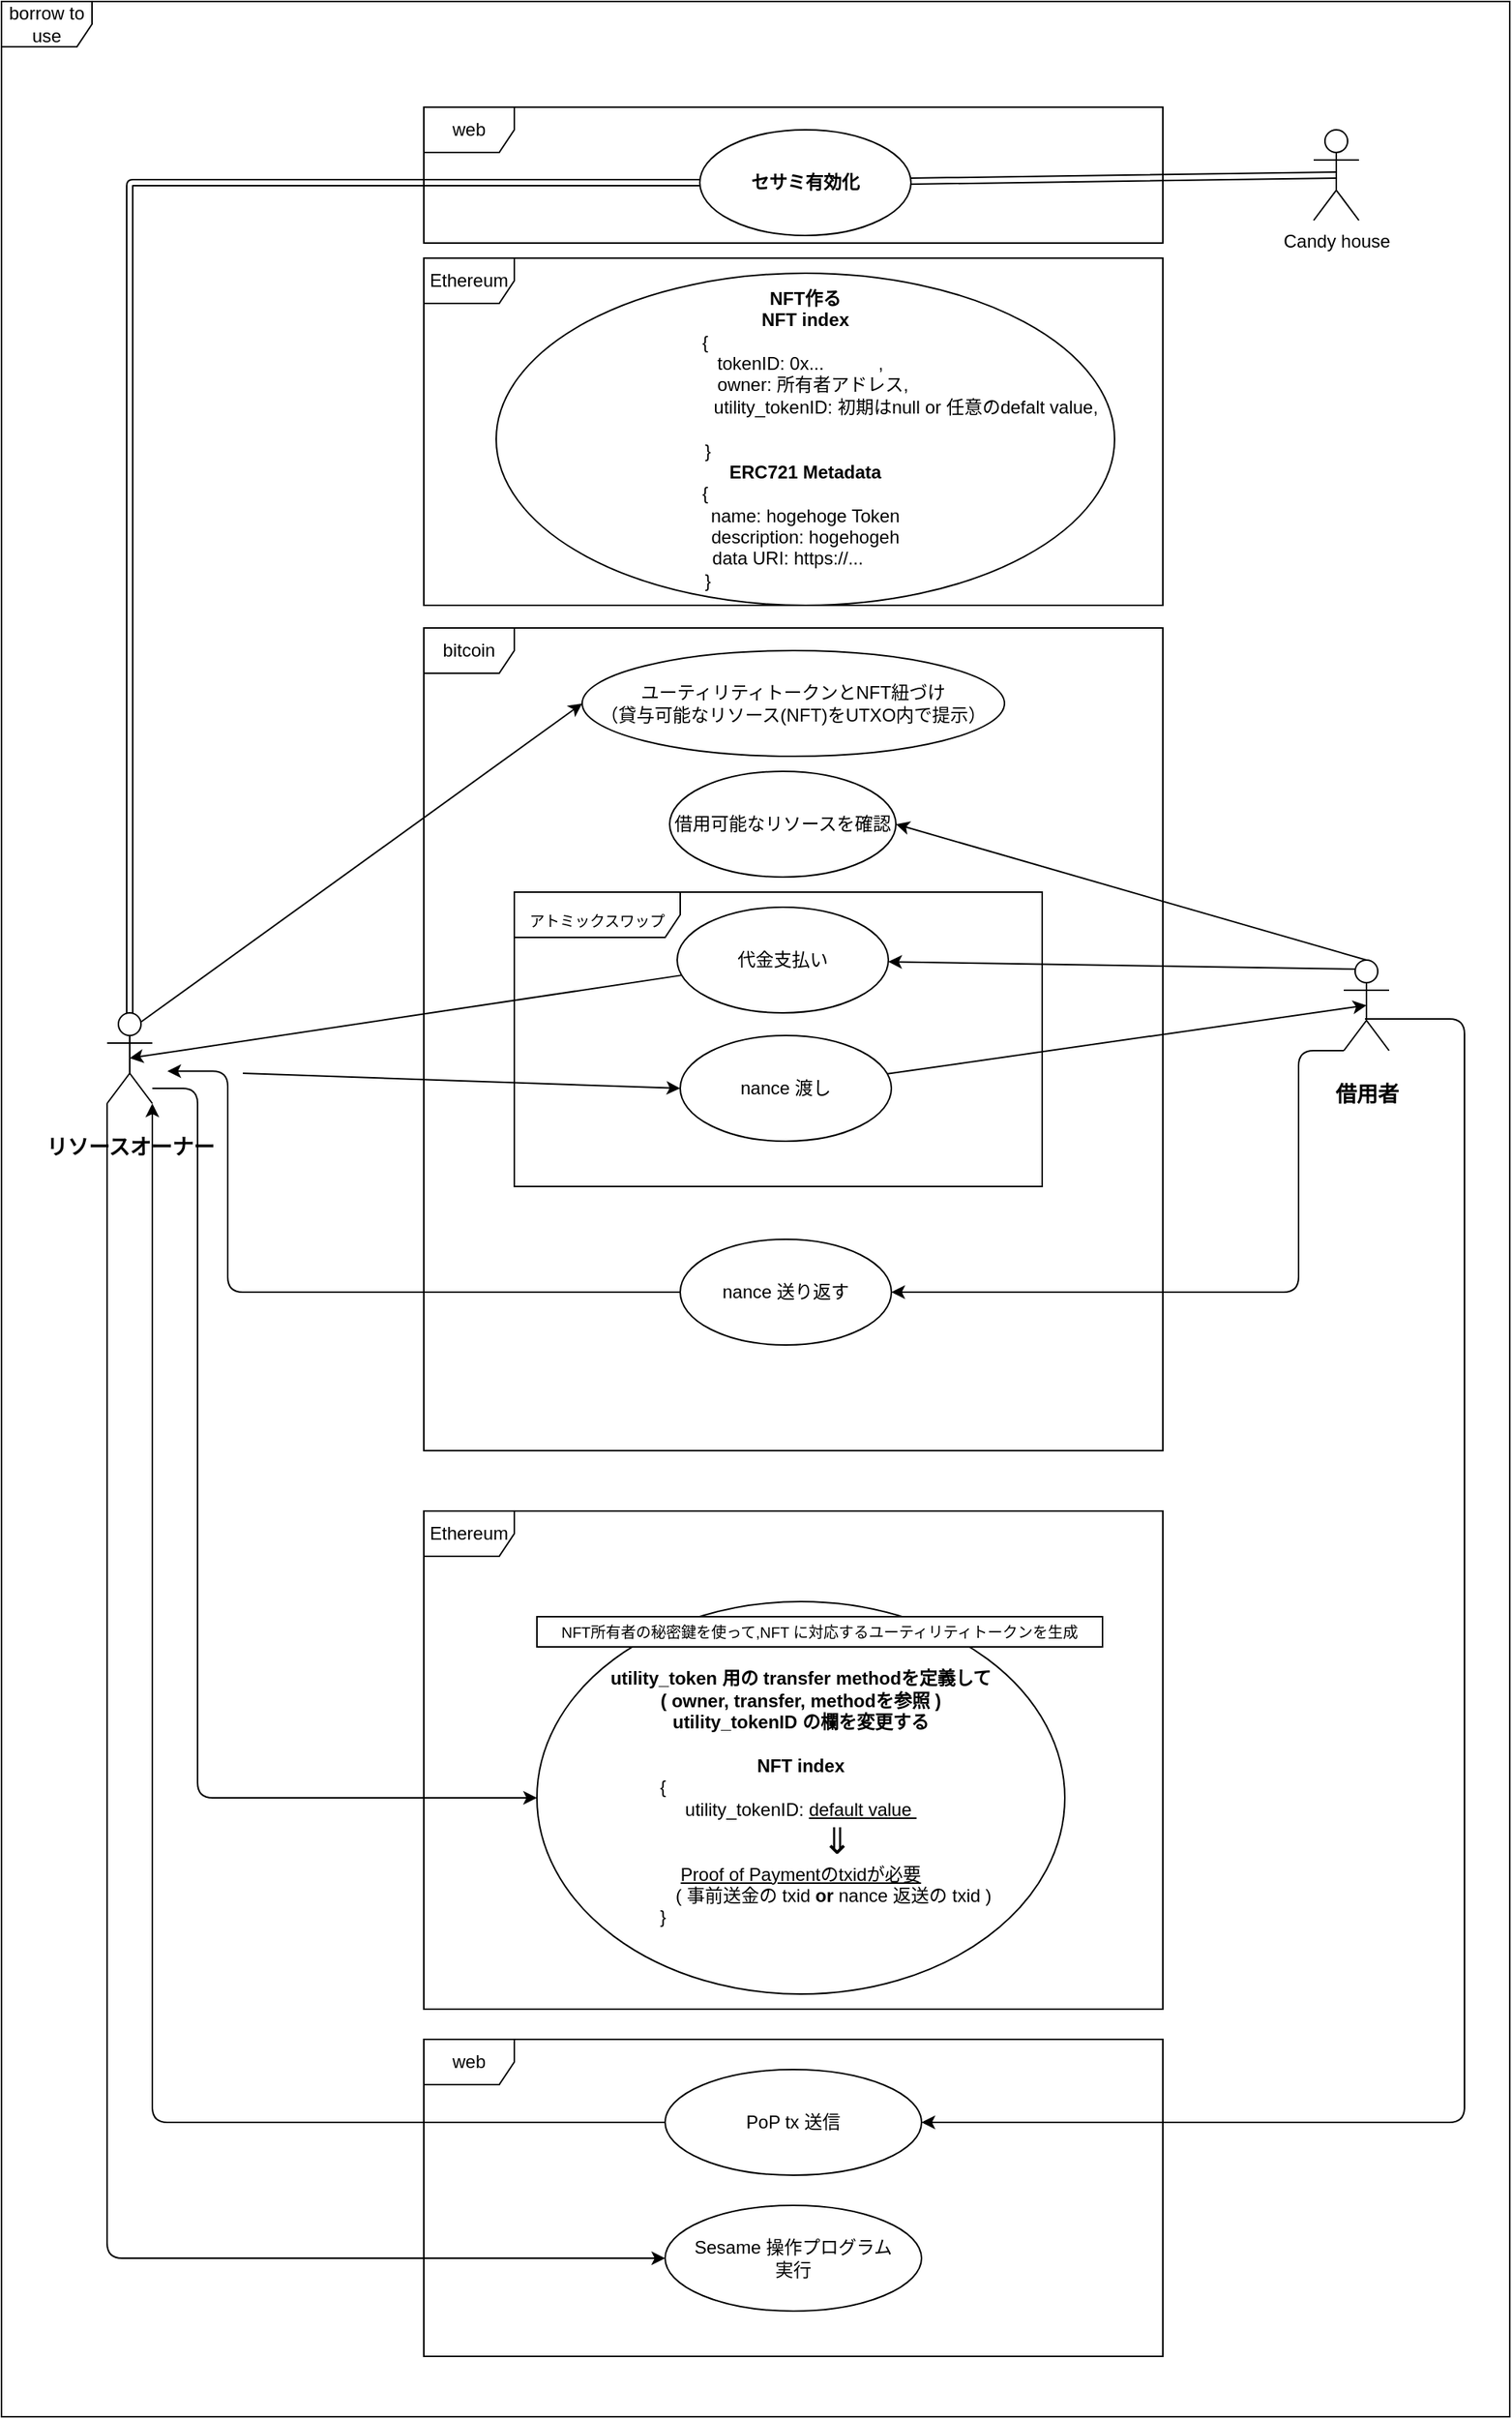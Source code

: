 <mxfile>
    <diagram id="bb2Qp-7qHhZwUBfOQmuJ" name="Usecase">
        <mxGraphModel dx="1064" dy="1628" grid="1" gridSize="10" guides="1" tooltips="1" connect="1" arrows="1" fold="1" page="1" pageScale="1" pageWidth="827" pageHeight="1169" math="0" shadow="0">
            <root>
                <mxCell id="3rclzyTyOfu9ar64UaAh-0"/>
                <mxCell id="3rclzyTyOfu9ar64UaAh-1" parent="3rclzyTyOfu9ar64UaAh-0"/>
                <mxCell id="R7Z293cUywQdu7SYmFXV-1" value="borrow to use" style="shape=umlFrame;whiteSpace=wrap;html=1;" parent="3rclzyTyOfu9ar64UaAh-1" vertex="1">
                    <mxGeometry y="-200" width="1000" height="1600" as="geometry"/>
                </mxCell>
                <mxCell id="9wv97wrINeBCOQFfbkjj-17" value="bitcoin" style="shape=umlFrame;whiteSpace=wrap;html=1;" parent="3rclzyTyOfu9ar64UaAh-1" vertex="1">
                    <mxGeometry x="280" y="215" width="490" height="545" as="geometry"/>
                </mxCell>
                <mxCell id="6" value="&lt;font style=&quot;font-size: 10px&quot;&gt;アトミックスワップ&lt;/font&gt;" style="shape=umlFrame;whiteSpace=wrap;html=1;fontSize=24;width=110;height=30;" vertex="1" parent="3rclzyTyOfu9ar64UaAh-1">
                    <mxGeometry x="340" y="390" width="350" height="195" as="geometry"/>
                </mxCell>
                <mxCell id="9wv97wrINeBCOQFfbkjj-18" value="web" style="shape=umlFrame;whiteSpace=wrap;html=1;" parent="3rclzyTyOfu9ar64UaAh-1" vertex="1">
                    <mxGeometry x="280" y="-130" width="490" height="90" as="geometry"/>
                </mxCell>
                <mxCell id="9wv97wrINeBCOQFfbkjj-19" value="web" style="shape=umlFrame;whiteSpace=wrap;html=1;" parent="3rclzyTyOfu9ar64UaAh-1" vertex="1">
                    <mxGeometry x="280" y="1150" width="490" height="210" as="geometry"/>
                </mxCell>
                <mxCell id="9wv97wrINeBCOQFfbkjj-15" value="Ethereum" style="shape=umlFrame;whiteSpace=wrap;html=1;" parent="3rclzyTyOfu9ar64UaAh-1" vertex="1">
                    <mxGeometry x="280" y="800" width="490" height="330" as="geometry"/>
                </mxCell>
                <mxCell id="9wv97wrINeBCOQFfbkjj-1" style="edgeStyle=orthogonalEdgeStyle;html=1;entryX=0;entryY=0.5;entryDx=0;entryDy=0;shape=link;" parent="3rclzyTyOfu9ar64UaAh-1" source="R7Z293cUywQdu7SYmFXV-0" target="R7Z293cUywQdu7SYmFXV-7" edge="1">
                    <mxGeometry relative="1" as="geometry">
                        <Array as="points">
                            <mxPoint x="85" y="-80"/>
                            <mxPoint x="430" y="-80"/>
                        </Array>
                    </mxGeometry>
                </mxCell>
                <mxCell id="9wv97wrINeBCOQFfbkjj-3" style="edgeStyle=orthogonalEdgeStyle;html=1;entryX=0;entryY=0.5;entryDx=0;entryDy=0;" parent="3rclzyTyOfu9ar64UaAh-1" source="R7Z293cUywQdu7SYmFXV-0" target="R7Z293cUywQdu7SYmFXV-8" edge="1">
                    <mxGeometry relative="1" as="geometry">
                        <Array as="points">
                            <mxPoint x="130" y="520"/>
                            <mxPoint x="130" y="990"/>
                        </Array>
                    </mxGeometry>
                </mxCell>
                <mxCell id="9wv97wrINeBCOQFfbkjj-4" style="edgeStyle=none;html=1;entryX=0;entryY=0.5;entryDx=0;entryDy=0;exitX=0.75;exitY=0.1;exitDx=0;exitDy=0;exitPerimeter=0;" parent="3rclzyTyOfu9ar64UaAh-1" source="R7Z293cUywQdu7SYmFXV-0" target="R7Z293cUywQdu7SYmFXV-9" edge="1">
                    <mxGeometry relative="1" as="geometry">
                        <mxPoint x="140" y="460" as="sourcePoint"/>
                    </mxGeometry>
                </mxCell>
                <mxCell id="9wv97wrINeBCOQFfbkjj-10" style="edgeStyle=none;html=1;entryX=0;entryY=0.5;entryDx=0;entryDy=0;" parent="3rclzyTyOfu9ar64UaAh-1" target="R7Z293cUywQdu7SYmFXV-14" edge="1">
                    <mxGeometry relative="1" as="geometry">
                        <mxPoint x="160" y="510" as="sourcePoint"/>
                    </mxGeometry>
                </mxCell>
                <mxCell id="9wv97wrINeBCOQFfbkjj-14" style="edgeStyle=orthogonalEdgeStyle;html=1;entryX=0;entryY=0.5;entryDx=0;entryDy=0;exitX=0;exitY=1;exitDx=0;exitDy=0;exitPerimeter=0;" parent="3rclzyTyOfu9ar64UaAh-1" source="R7Z293cUywQdu7SYmFXV-0" target="R7Z293cUywQdu7SYmFXV-16" edge="1">
                    <mxGeometry relative="1" as="geometry"/>
                </mxCell>
                <mxCell id="R7Z293cUywQdu7SYmFXV-0" value="&lt;h3&gt;&lt;b&gt;リソースオーナー&lt;/b&gt;&lt;/h3&gt;" style="shape=umlActor;verticalLabelPosition=bottom;verticalAlign=top;html=1;" parent="3rclzyTyOfu9ar64UaAh-1" vertex="1">
                    <mxGeometry x="70" y="470" width="30" height="60" as="geometry"/>
                </mxCell>
                <mxCell id="9wv97wrINeBCOQFfbkjj-7" style="edgeStyle=none;html=1;entryX=1;entryY=0.5;entryDx=0;entryDy=0;exitX=0.5;exitY=0;exitDx=0;exitDy=0;exitPerimeter=0;" parent="3rclzyTyOfu9ar64UaAh-1" source="R7Z293cUywQdu7SYmFXV-2" target="R7Z293cUywQdu7SYmFXV-10" edge="1">
                    <mxGeometry relative="1" as="geometry">
                        <mxPoint x="880" y="430" as="sourcePoint"/>
                    </mxGeometry>
                </mxCell>
                <mxCell id="9wv97wrINeBCOQFfbkjj-8" style="edgeStyle=none;html=1;exitX=0.25;exitY=0.1;exitDx=0;exitDy=0;exitPerimeter=0;" parent="3rclzyTyOfu9ar64UaAh-1" source="R7Z293cUywQdu7SYmFXV-2" target="R7Z293cUywQdu7SYmFXV-11" edge="1">
                    <mxGeometry relative="1" as="geometry">
                        <mxPoint x="870" y="445" as="sourcePoint"/>
                    </mxGeometry>
                </mxCell>
                <mxCell id="9wv97wrINeBCOQFfbkjj-12" style="edgeStyle=orthogonalEdgeStyle;html=1;entryX=1;entryY=0.5;entryDx=0;entryDy=0;exitX=0.467;exitY=0.65;exitDx=0;exitDy=0;exitPerimeter=0;" parent="3rclzyTyOfu9ar64UaAh-1" source="R7Z293cUywQdu7SYmFXV-2" target="R7Z293cUywQdu7SYmFXV-15" edge="1">
                    <mxGeometry relative="1" as="geometry">
                        <Array as="points">
                            <mxPoint x="970" y="474"/>
                            <mxPoint x="970" y="1205"/>
                        </Array>
                    </mxGeometry>
                </mxCell>
                <mxCell id="R7Z293cUywQdu7SYmFXV-2" value="&lt;h3&gt;借用者&lt;/h3&gt;" style="shape=umlActor;verticalLabelPosition=bottom;verticalAlign=top;html=1;" parent="3rclzyTyOfu9ar64UaAh-1" vertex="1">
                    <mxGeometry x="890" y="435" width="30" height="60" as="geometry"/>
                </mxCell>
                <mxCell id="R7Z293cUywQdu7SYmFXV-3" value="Candy house" style="shape=umlActor;verticalLabelPosition=bottom;verticalAlign=top;html=1;" parent="3rclzyTyOfu9ar64UaAh-1" vertex="1">
                    <mxGeometry x="870" y="-115" width="30" height="60" as="geometry"/>
                </mxCell>
                <mxCell id="9wv97wrINeBCOQFfbkjj-2" style="edgeStyle=none;html=1;entryX=0.5;entryY=0.5;entryDx=0;entryDy=0;entryPerimeter=0;shape=link;" parent="3rclzyTyOfu9ar64UaAh-1" source="R7Z293cUywQdu7SYmFXV-7" target="R7Z293cUywQdu7SYmFXV-3" edge="1">
                    <mxGeometry relative="1" as="geometry"/>
                </mxCell>
                <mxCell id="R7Z293cUywQdu7SYmFXV-7" value="&lt;b&gt;セサミ有効化&lt;/b&gt;" style="ellipse;whiteSpace=wrap;html=1;" parent="3rclzyTyOfu9ar64UaAh-1" vertex="1">
                    <mxGeometry x="463" y="-115" width="140" height="70" as="geometry"/>
                </mxCell>
                <mxCell id="R7Z293cUywQdu7SYmFXV-8" value="&lt;b&gt;utility_token 用の&amp;nbsp;&lt;/b&gt;&lt;b&gt;transfer methodを定義して&lt;br&gt;( owner, transfer, methodを参照 )&lt;br&gt;utility_tokenID の欄を変更する&lt;br&gt;&lt;br&gt;NFT index&lt;/b&gt;&lt;br&gt;{&lt;span style=&quot;white-space: pre&quot;&gt;&#9;&lt;/span&gt;&lt;span style=&quot;white-space: pre&quot;&gt;&#9;&lt;/span&gt;&lt;span style=&quot;white-space: pre&quot;&gt;&#9;&lt;/span&gt;&lt;span style=&quot;white-space: pre&quot;&gt;&#9;&lt;/span&gt;&lt;span style=&quot;white-space: pre&quot;&gt;&#9;&lt;/span&gt;&lt;span style=&quot;white-space: pre&quot;&gt;&#9;&lt;/span&gt;&lt;span style=&quot;white-space: pre&quot;&gt;&#9;&lt;/span&gt;&lt;span&gt;&#9;&lt;/span&gt;&lt;span&gt;&#9;&lt;/span&gt;&lt;span&gt;&#9;&lt;/span&gt;&lt;span&gt;&#9;&lt;/span&gt;&lt;span&gt;&#9;&lt;/span&gt;&lt;span&gt;&#9;&lt;/span&gt;&lt;span&gt;&#9;&lt;/span&gt;&lt;br&gt;utility_tokenID: &lt;u&gt;default value&amp;nbsp;&lt;/u&gt;&lt;br&gt;&lt;font style=&quot;font-size: 24px&quot;&gt;　　⇓&lt;/font&gt;&lt;br&gt;&lt;u&gt;Proof of Paymentのtxidが必要&lt;/u&gt;&lt;br&gt;&amp;nbsp; &amp;nbsp; &amp;nbsp; &amp;nbsp; &amp;nbsp; &amp;nbsp; &amp;nbsp;( 事前送金の txid &lt;b&gt;or&lt;/b&gt; nance 返送の txid )&lt;br&gt;}&lt;span style=&quot;white-space: pre&quot;&gt;&#9;&lt;/span&gt;&lt;span style=&quot;white-space: pre&quot;&gt;&#9;&lt;/span&gt;&lt;span style=&quot;white-space: pre&quot;&gt;&#9;&lt;/span&gt;&lt;span style=&quot;white-space: pre&quot;&gt;&#9;&lt;/span&gt;&lt;span style=&quot;white-space: pre&quot;&gt;&#9;&lt;/span&gt;&lt;span style=&quot;white-space: pre&quot;&gt;&#9;&lt;/span&gt;&lt;span style=&quot;white-space: pre&quot;&gt;&#9;&lt;/span&gt;&lt;span&gt;&#9;&lt;/span&gt;&lt;span&gt;&#9;&lt;/span&gt;&lt;span&gt;&#9;&lt;/span&gt;&lt;span&gt;&#9;&lt;/span&gt;&lt;span&gt;&#9;&lt;/span&gt;&lt;span&gt;&#9;&lt;/span&gt;&lt;span&gt;&#9;&lt;/span&gt;" style="ellipse;whiteSpace=wrap;html=1;" parent="3rclzyTyOfu9ar64UaAh-1" vertex="1">
                    <mxGeometry x="355" y="860" width="350" height="260" as="geometry"/>
                </mxCell>
                <mxCell id="R7Z293cUywQdu7SYmFXV-9" value="ユーティリティトークンとNFT紐づけ&lt;br&gt;（貸与可能なリソース(NFT)をUTXO内で提示）" style="ellipse;whiteSpace=wrap;html=1;" parent="3rclzyTyOfu9ar64UaAh-1" vertex="1">
                    <mxGeometry x="385" y="230" width="280" height="70" as="geometry"/>
                </mxCell>
                <mxCell id="R7Z293cUywQdu7SYmFXV-10" value="借用可能なリソースを確認" style="ellipse;whiteSpace=wrap;html=1;" parent="3rclzyTyOfu9ar64UaAh-1" vertex="1">
                    <mxGeometry x="443" y="310" width="150" height="70" as="geometry"/>
                </mxCell>
                <mxCell id="9wv97wrINeBCOQFfbkjj-9" style="edgeStyle=none;html=1;entryX=0.5;entryY=0.5;entryDx=0;entryDy=0;entryPerimeter=0;" parent="3rclzyTyOfu9ar64UaAh-1" source="R7Z293cUywQdu7SYmFXV-11" target="R7Z293cUywQdu7SYmFXV-0" edge="1">
                    <mxGeometry relative="1" as="geometry">
                        <mxPoint x="120" y="500" as="targetPoint"/>
                    </mxGeometry>
                </mxCell>
                <mxCell id="R7Z293cUywQdu7SYmFXV-11" value="代金支払い" style="ellipse;whiteSpace=wrap;html=1;" parent="3rclzyTyOfu9ar64UaAh-1" vertex="1">
                    <mxGeometry x="448" y="400" width="140" height="70" as="geometry"/>
                </mxCell>
                <mxCell id="9wv97wrINeBCOQFfbkjj-11" style="edgeStyle=none;html=1;entryX=0.5;entryY=0.5;entryDx=0;entryDy=0;entryPerimeter=0;" parent="3rclzyTyOfu9ar64UaAh-1" source="R7Z293cUywQdu7SYmFXV-14" target="R7Z293cUywQdu7SYmFXV-2" edge="1">
                    <mxGeometry relative="1" as="geometry">
                        <mxPoint x="870" y="470" as="targetPoint"/>
                    </mxGeometry>
                </mxCell>
                <mxCell id="R7Z293cUywQdu7SYmFXV-14" value="nance 渡し" style="ellipse;whiteSpace=wrap;html=1;" parent="3rclzyTyOfu9ar64UaAh-1" vertex="1">
                    <mxGeometry x="450" y="485" width="140" height="70" as="geometry"/>
                </mxCell>
                <mxCell id="9wv97wrINeBCOQFfbkjj-13" style="edgeStyle=orthogonalEdgeStyle;html=1;exitX=0;exitY=0.5;exitDx=0;exitDy=0;entryX=1;entryY=1;entryDx=0;entryDy=0;entryPerimeter=0;" parent="3rclzyTyOfu9ar64UaAh-1" source="R7Z293cUywQdu7SYmFXV-15" target="R7Z293cUywQdu7SYmFXV-0" edge="1">
                    <mxGeometry relative="1" as="geometry">
                        <mxPoint x="100" y="570" as="targetPoint"/>
                        <Array as="points">
                            <mxPoint x="100" y="1205"/>
                        </Array>
                    </mxGeometry>
                </mxCell>
                <mxCell id="R7Z293cUywQdu7SYmFXV-15" value="PoP tx 送信" style="ellipse;whiteSpace=wrap;html=1;" parent="3rclzyTyOfu9ar64UaAh-1" vertex="1">
                    <mxGeometry x="440" y="1170" width="170" height="70" as="geometry"/>
                </mxCell>
                <mxCell id="R7Z293cUywQdu7SYmFXV-16" value="Sesame 操作プログラム&lt;br&gt;実行" style="ellipse;whiteSpace=wrap;html=1;" parent="3rclzyTyOfu9ar64UaAh-1" vertex="1">
                    <mxGeometry x="440" y="1260" width="170" height="70" as="geometry"/>
                </mxCell>
                <mxCell id="2" value="Ethereum" style="shape=umlFrame;whiteSpace=wrap;html=1;" vertex="1" parent="3rclzyTyOfu9ar64UaAh-1">
                    <mxGeometry x="280" y="-30" width="490" height="230" as="geometry"/>
                </mxCell>
                <mxCell id="3" value="&lt;div&gt;&lt;b&gt;NFT作る&lt;/b&gt;&lt;/div&gt;&lt;div&gt;&lt;span&gt;&lt;b&gt;NFT index&lt;/b&gt;&lt;/span&gt;&lt;/div&gt;&lt;div&gt;&lt;span&gt;{&lt;span style=&quot;white-space: pre&quot;&gt;&#9;&lt;/span&gt;&lt;span style=&quot;white-space: pre&quot;&gt;&#9;&lt;/span&gt;&lt;span style=&quot;white-space: pre&quot;&gt;&#9;&lt;/span&gt;&lt;span style=&quot;white-space: pre&quot;&gt;&#9;&lt;/span&gt;&lt;span style=&quot;white-space: pre&quot;&gt;&#9;&lt;/span&gt;&amp;nbsp;&lt;/span&gt;&lt;/div&gt;&lt;div&gt;&lt;span&gt;&amp;nbsp; &amp;nbsp; &amp;nbsp; &amp;nbsp;tokenID: 0x...&lt;/span&gt;&lt;span style=&quot;white-space: pre&quot;&gt;&#9;&lt;/span&gt;&lt;span&gt;&amp;nbsp; &amp;nbsp; &amp;nbsp; &amp;nbsp;,&lt;/span&gt;&lt;span style=&quot;white-space: pre&quot;&gt;&#9;&lt;/span&gt;&lt;span&gt;&amp;nbsp;&lt;/span&gt;&lt;/div&gt;&lt;div&gt;&lt;span&gt;&amp;nbsp; &amp;nbsp;owner: 所有者アドレス,&lt;/span&gt;&lt;/div&gt;&lt;div&gt;&lt;span&gt;&amp;nbsp; &amp;nbsp; &amp;nbsp; &amp;nbsp; &amp;nbsp; &amp;nbsp; &amp;nbsp; &amp;nbsp; &amp;nbsp; &amp;nbsp; &amp;nbsp; &amp;nbsp; &amp;nbsp; &amp;nbsp; &amp;nbsp; &amp;nbsp; &amp;nbsp; &amp;nbsp; &amp;nbsp; &amp;nbsp; &amp;nbsp; utility_tokenID: 初期はnull or 任意のdefalt value&lt;/span&gt;,&lt;span style=&quot;white-space: pre&quot;&gt;&amp;nbsp;&lt;/span&gt;&lt;span&gt;&amp;nbsp; &amp;nbsp; &amp;nbsp;&lt;/span&gt;&lt;/div&gt;&lt;div&gt;&lt;span&gt;}&lt;span style=&quot;white-space: pre&quot;&gt;&#9;&lt;/span&gt;&lt;span style=&quot;white-space: pre&quot;&gt;&#9;&lt;/span&gt;&lt;span style=&quot;white-space: pre&quot;&gt;&#9;&lt;/span&gt;&lt;span style=&quot;white-space: pre&quot;&gt;&#9;&lt;/span&gt;&lt;span style=&quot;white-space: pre&quot;&gt;&#9;&lt;/span&gt;&lt;/span&gt;&lt;/div&gt;&lt;div&gt;&lt;span&gt;&lt;b&gt;ERC721 Metadata&lt;/b&gt;&lt;/span&gt;&lt;/div&gt;&lt;div&gt;&lt;span&gt;{&lt;span style=&quot;white-space: pre&quot;&gt;&#9;&lt;/span&gt;&lt;span style=&quot;white-space: pre&quot;&gt;&#9;&lt;/span&gt;&lt;span style=&quot;white-space: pre&quot;&gt;&#9;&lt;/span&gt;&lt;span style=&quot;white-space: pre&quot;&gt;&#9;&lt;/span&gt;&amp;nbsp; &amp;nbsp; &amp;nbsp; &amp;nbsp; &amp;nbsp;&lt;/span&gt;&lt;/div&gt;&lt;div&gt;&lt;span&gt;name: hogehoge Token&lt;/span&gt;&lt;/div&gt;&lt;div&gt;&lt;span&gt;description: hogehogeh&lt;/span&gt;&lt;/div&gt;&lt;div&gt;&lt;span&gt;data URI: https://...&amp;nbsp; &amp;nbsp; &amp;nbsp; &amp;nbsp;&lt;/span&gt;&lt;/div&gt;&lt;div&gt;&lt;span&gt;}&lt;span style=&quot;white-space: pre&quot;&gt;&#9;&lt;/span&gt;&lt;span style=&quot;white-space: pre&quot;&gt;&#9;&lt;/span&gt;&lt;span style=&quot;white-space: pre&quot;&gt;&#9;&lt;/span&gt;&lt;span style=&quot;white-space: pre&quot;&gt;&#9;&lt;/span&gt;&lt;span style=&quot;white-space: pre&quot;&gt;&#9;&lt;/span&gt;&lt;/span&gt;&lt;/div&gt;" style="ellipse;whiteSpace=wrap;html=1;align=center;" vertex="1" parent="3rclzyTyOfu9ar64UaAh-1">
                    <mxGeometry x="328" y="-20" width="410" height="220" as="geometry"/>
                </mxCell>
                <mxCell id="7" value="nance 送り返す" style="ellipse;whiteSpace=wrap;html=1;" vertex="1" parent="3rclzyTyOfu9ar64UaAh-1">
                    <mxGeometry x="450" y="620" width="140" height="70" as="geometry"/>
                </mxCell>
                <mxCell id="8" value="NFT所有者の秘密鍵を使って,NFT に対応するユーティリティトークンを生成" style="rounded=0;whiteSpace=wrap;html=1;fontSize=10;" vertex="1" parent="3rclzyTyOfu9ar64UaAh-1">
                    <mxGeometry x="355" y="870" width="375" height="20" as="geometry"/>
                </mxCell>
                <mxCell id="9" style="edgeStyle=orthogonalEdgeStyle;html=1;exitX=0;exitY=1;exitDx=0;exitDy=0;exitPerimeter=0;entryX=1;entryY=0.5;entryDx=0;entryDy=0;" edge="1" parent="3rclzyTyOfu9ar64UaAh-1" source="R7Z293cUywQdu7SYmFXV-2" target="7">
                    <mxGeometry relative="1" as="geometry">
                        <mxPoint x="907.5" y="451" as="sourcePoint"/>
                        <mxPoint x="597.651" y="466.508" as="targetPoint"/>
                        <Array as="points">
                            <mxPoint x="860" y="495"/>
                            <mxPoint x="860" y="655"/>
                        </Array>
                    </mxGeometry>
                </mxCell>
                <mxCell id="10" style="edgeStyle=orthogonalEdgeStyle;html=1;exitX=0;exitY=0.5;exitDx=0;exitDy=0;" edge="1" parent="3rclzyTyOfu9ar64UaAh-1" source="7">
                    <mxGeometry relative="1" as="geometry">
                        <mxPoint x="459.129" y="476.261" as="sourcePoint"/>
                        <mxPoint x="110" y="508.614" as="targetPoint"/>
                        <Array as="points">
                            <mxPoint x="150" y="655"/>
                            <mxPoint x="150" y="509"/>
                        </Array>
                    </mxGeometry>
                </mxCell>
            </root>
        </mxGraphModel>
    </diagram>
    <diagram id="8_jJ9O6HEOxDnbffytWL" name="Class">
        <mxGraphModel dx="1064" dy="459" grid="1" gridSize="10" guides="1" tooltips="1" connect="1" arrows="1" fold="1" page="1" pageScale="1" pageWidth="827" pageHeight="1169" math="0" shadow="0">
            <root>
                <mxCell id="0"/>
                <mxCell id="1" parent="0"/>
                <mxCell id="iXg4NlMg2tLMSwTzSiTx-45" value="Owner" style="swimlane;fontStyle=1;align=center;verticalAlign=top;childLayout=stackLayout;horizontal=1;startSize=26;horizontalStack=0;resizeParent=1;resizeParentMax=0;resizeLast=0;collapsible=1;marginBottom=0;" parent="1" vertex="1">
                    <mxGeometry x="80" y="80" width="160" height="112" as="geometry"/>
                </mxCell>
                <mxCell id="iXg4NlMg2tLMSwTzSiTx-46" value="+ id: int" style="text;strokeColor=none;fillColor=none;align=left;verticalAlign=top;spacingLeft=4;spacingRight=4;overflow=hidden;rotatable=0;points=[[0,0.5],[1,0.5]];portConstraint=eastwest;" parent="iXg4NlMg2tLMSwTzSiTx-45" vertex="1">
                    <mxGeometry y="26" width="160" height="26" as="geometry"/>
                </mxCell>
                <mxCell id="TdQlSq4aY5MuQ2s-9UCm-45" value="+ ower_pubkey: string" style="text;strokeColor=none;fillColor=none;align=left;verticalAlign=top;spacingLeft=4;spacingRight=4;overflow=hidden;rotatable=0;points=[[0,0.5],[1,0.5]];portConstraint=eastwest;" parent="iXg4NlMg2tLMSwTzSiTx-45" vertex="1">
                    <mxGeometry y="52" width="160" height="26" as="geometry"/>
                </mxCell>
                <mxCell id="iXg4NlMg2tLMSwTzSiTx-47" value="" style="line;strokeWidth=1;fillColor=none;align=left;verticalAlign=middle;spacingTop=-1;spacingLeft=3;spacingRight=3;rotatable=0;labelPosition=right;points=[];portConstraint=eastwest;" parent="iXg4NlMg2tLMSwTzSiTx-45" vertex="1">
                    <mxGeometry y="78" width="160" height="8" as="geometry"/>
                </mxCell>
                <mxCell id="iXg4NlMg2tLMSwTzSiTx-48" value="+ method(type): type" style="text;strokeColor=none;fillColor=none;align=left;verticalAlign=top;spacingLeft=4;spacingRight=4;overflow=hidden;rotatable=0;points=[[0,0.5],[1,0.5]];portConstraint=eastwest;" parent="iXg4NlMg2tLMSwTzSiTx-45" vertex="1">
                    <mxGeometry y="86" width="160" height="26" as="geometry"/>
                </mxCell>
                <mxCell id="iXg4NlMg2tLMSwTzSiTx-49" value="public_key" style="swimlane;fontStyle=1;align=center;verticalAlign=top;childLayout=stackLayout;horizontal=1;startSize=26;horizontalStack=0;resizeParent=1;resizeParentMax=0;resizeLast=0;collapsible=1;marginBottom=0;" parent="1" vertex="1">
                    <mxGeometry x="650" y="400" width="160" height="112" as="geometry"/>
                </mxCell>
                <mxCell id="TdQlSq4aY5MuQ2s-9UCm-46" value="+ id: int" style="text;strokeColor=none;fillColor=none;align=left;verticalAlign=top;spacingLeft=4;spacingRight=4;overflow=hidden;rotatable=0;points=[[0,0.5],[1,0.5]];portConstraint=eastwest;" parent="iXg4NlMg2tLMSwTzSiTx-49" vertex="1">
                    <mxGeometry y="26" width="160" height="26" as="geometry"/>
                </mxCell>
                <mxCell id="iXg4NlMg2tLMSwTzSiTx-50" value="+ address: string" style="text;strokeColor=none;fillColor=none;align=left;verticalAlign=top;spacingLeft=4;spacingRight=4;overflow=hidden;rotatable=0;points=[[0,0.5],[1,0.5]];portConstraint=eastwest;" parent="iXg4NlMg2tLMSwTzSiTx-49" vertex="1">
                    <mxGeometry y="52" width="160" height="26" as="geometry"/>
                </mxCell>
                <mxCell id="iXg4NlMg2tLMSwTzSiTx-51" value="" style="line;strokeWidth=1;fillColor=none;align=left;verticalAlign=middle;spacingTop=-1;spacingLeft=3;spacingRight=3;rotatable=0;labelPosition=right;points=[];portConstraint=eastwest;" parent="iXg4NlMg2tLMSwTzSiTx-49" vertex="1">
                    <mxGeometry y="78" width="160" height="8" as="geometry"/>
                </mxCell>
                <mxCell id="iXg4NlMg2tLMSwTzSiTx-52" value="+ method(type): type" style="text;strokeColor=none;fillColor=none;align=left;verticalAlign=top;spacingLeft=4;spacingRight=4;overflow=hidden;rotatable=0;points=[[0,0.5],[1,0.5]];portConstraint=eastwest;" parent="iXg4NlMg2tLMSwTzSiTx-49" vertex="1">
                    <mxGeometry y="86" width="160" height="26" as="geometry"/>
                </mxCell>
                <mxCell id="iXg4NlMg2tLMSwTzSiTx-53" value="User" style="swimlane;fontStyle=1;align=center;verticalAlign=top;childLayout=stackLayout;horizontal=1;startSize=26;horizontalStack=0;resizeParent=1;resizeParentMax=0;resizeLast=0;collapsible=1;marginBottom=0;" parent="1" vertex="1">
                    <mxGeometry x="950" y="80" width="180" height="190" as="geometry"/>
                </mxCell>
                <mxCell id="OsdQJPKHYtO1Mi1thK6f-48" value="+ id: int" style="text;strokeColor=none;fillColor=none;align=left;verticalAlign=top;spacingLeft=4;spacingRight=4;overflow=hidden;rotatable=0;points=[[0,0.5],[1,0.5]];portConstraint=eastwest;" parent="iXg4NlMg2tLMSwTzSiTx-53" vertex="1">
                    <mxGeometry y="26" width="180" height="26" as="geometry"/>
                </mxCell>
                <mxCell id="OsdQJPKHYtO1Mi1thK6f-49" value="+ nance: int" style="text;strokeColor=none;fillColor=none;align=left;verticalAlign=top;spacingLeft=4;spacingRight=4;overflow=hidden;rotatable=0;points=[[0,0.5],[1,0.5]];portConstraint=eastwest;" parent="iXg4NlMg2tLMSwTzSiTx-53" vertex="1">
                    <mxGeometry y="52" width="180" height="26" as="geometry"/>
                </mxCell>
                <mxCell id="OsdQJPKHYtO1Mi1thK6f-51" value="+ user_pubkey: string" style="text;strokeColor=none;fillColor=none;align=left;verticalAlign=top;spacingLeft=4;spacingRight=4;overflow=hidden;rotatable=0;points=[[0,0.5],[1,0.5]];portConstraint=eastwest;" parent="iXg4NlMg2tLMSwTzSiTx-53" vertex="1">
                    <mxGeometry y="78" width="180" height="26" as="geometry"/>
                </mxCell>
                <mxCell id="OsdQJPKHYtO1Mi1thK6f-50" value="+ proof_of_payment_tx_id: int " style="text;strokeColor=none;fillColor=none;align=left;verticalAlign=top;spacingLeft=4;spacingRight=4;overflow=hidden;rotatable=0;points=[[0,0.5],[1,0.5]];portConstraint=eastwest;" parent="iXg4NlMg2tLMSwTzSiTx-53" vertex="1">
                    <mxGeometry y="104" width="180" height="26" as="geometry"/>
                </mxCell>
                <mxCell id="iXg4NlMg2tLMSwTzSiTx-54" value="+ send_bitcoin_tx_id: int" style="text;strokeColor=none;fillColor=none;align=left;verticalAlign=top;spacingLeft=4;spacingRight=4;overflow=hidden;rotatable=0;points=[[0,0.5],[1,0.5]];portConstraint=eastwest;" parent="iXg4NlMg2tLMSwTzSiTx-53" vertex="1">
                    <mxGeometry y="130" width="180" height="26" as="geometry"/>
                </mxCell>
                <mxCell id="iXg4NlMg2tLMSwTzSiTx-55" value="" style="line;strokeWidth=1;fillColor=none;align=left;verticalAlign=middle;spacingTop=-1;spacingLeft=3;spacingRight=3;rotatable=0;labelPosition=right;points=[];portConstraint=eastwest;" parent="iXg4NlMg2tLMSwTzSiTx-53" vertex="1">
                    <mxGeometry y="156" width="180" height="8" as="geometry"/>
                </mxCell>
                <mxCell id="iXg4NlMg2tLMSwTzSiTx-56" value="+ method(type): type" style="text;strokeColor=none;fillColor=none;align=left;verticalAlign=top;spacingLeft=4;spacingRight=4;overflow=hidden;rotatable=0;points=[[0,0.5],[1,0.5]];portConstraint=eastwest;" parent="iXg4NlMg2tLMSwTzSiTx-53" vertex="1">
                    <mxGeometry y="164" width="180" height="26" as="geometry"/>
                </mxCell>
                <mxCell id="iXg4NlMg2tLMSwTzSiTx-57" value="Send_bitcoin_tx&#10;" style="swimlane;fontStyle=1;align=center;verticalAlign=top;childLayout=stackLayout;horizontal=1;startSize=26;horizontalStack=0;resizeParent=1;resizeParentMax=0;resizeLast=0;collapsible=1;marginBottom=0;" parent="1" vertex="1">
                    <mxGeometry x="400" y="400" width="160" height="190" as="geometry"/>
                </mxCell>
                <mxCell id="TdQlSq4aY5MuQ2s-9UCm-57" value="+ id: int" style="text;strokeColor=none;fillColor=none;align=left;verticalAlign=top;spacingLeft=4;spacingRight=4;overflow=hidden;rotatable=0;points=[[0,0.5],[1,0.5]];portConstraint=eastwest;" parent="iXg4NlMg2tLMSwTzSiTx-57" vertex="1">
                    <mxGeometry y="26" width="160" height="26" as="geometry"/>
                </mxCell>
                <mxCell id="iXg4NlMg2tLMSwTzSiTx-58" value="+ txid: string" style="text;strokeColor=none;fillColor=none;align=left;verticalAlign=top;spacingLeft=4;spacingRight=4;overflow=hidden;rotatable=0;points=[[0,0.5],[1,0.5]];portConstraint=eastwest;" parent="iXg4NlMg2tLMSwTzSiTx-57" vertex="1">
                    <mxGeometry y="52" width="160" height="26" as="geometry"/>
                </mxCell>
                <mxCell id="OsdQJPKHYtO1Mi1thK6f-45" value="+ amaunt: int" style="text;strokeColor=none;fillColor=none;align=left;verticalAlign=top;spacingLeft=4;spacingRight=4;overflow=hidden;rotatable=0;points=[[0,0.5],[1,0.5]];portConstraint=eastwest;" parent="iXg4NlMg2tLMSwTzSiTx-57" vertex="1">
                    <mxGeometry y="78" width="160" height="26" as="geometry"/>
                </mxCell>
                <mxCell id="OsdQJPKHYtO1Mi1thK6f-46" value="+ sender: string" style="text;strokeColor=none;fillColor=none;align=left;verticalAlign=top;spacingLeft=4;spacingRight=4;overflow=hidden;rotatable=0;points=[[0,0.5],[1,0.5]];portConstraint=eastwest;" parent="iXg4NlMg2tLMSwTzSiTx-57" vertex="1">
                    <mxGeometry y="104" width="160" height="26" as="geometry"/>
                </mxCell>
                <mxCell id="OsdQJPKHYtO1Mi1thK6f-47" value="+ to_address: string" style="text;strokeColor=none;fillColor=none;align=left;verticalAlign=top;spacingLeft=4;spacingRight=4;overflow=hidden;rotatable=0;points=[[0,0.5],[1,0.5]];portConstraint=eastwest;" parent="iXg4NlMg2tLMSwTzSiTx-57" vertex="1">
                    <mxGeometry y="130" width="160" height="26" as="geometry"/>
                </mxCell>
                <mxCell id="iXg4NlMg2tLMSwTzSiTx-59" value="" style="line;strokeWidth=1;fillColor=none;align=left;verticalAlign=middle;spacingTop=-1;spacingLeft=3;spacingRight=3;rotatable=0;labelPosition=right;points=[];portConstraint=eastwest;" parent="iXg4NlMg2tLMSwTzSiTx-57" vertex="1">
                    <mxGeometry y="156" width="160" height="8" as="geometry"/>
                </mxCell>
                <mxCell id="iXg4NlMg2tLMSwTzSiTx-60" value="+ method(type): type" style="text;strokeColor=none;fillColor=none;align=left;verticalAlign=top;spacingLeft=4;spacingRight=4;overflow=hidden;rotatable=0;points=[[0,0.5],[1,0.5]];portConstraint=eastwest;" parent="iXg4NlMg2tLMSwTzSiTx-57" vertex="1">
                    <mxGeometry y="164" width="160" height="26" as="geometry"/>
                </mxCell>
                <mxCell id="iXg4NlMg2tLMSwTzSiTx-61" value="Proof of Payment tx" style="swimlane;fontStyle=1;align=center;verticalAlign=top;childLayout=stackLayout;horizontal=1;startSize=26;horizontalStack=0;resizeParent=1;resizeParentMax=0;resizeLast=0;collapsible=1;marginBottom=0;" parent="1" vertex="1">
                    <mxGeometry x="80" y="400" width="180" height="164" as="geometry"/>
                </mxCell>
                <mxCell id="TdQlSq4aY5MuQ2s-9UCm-50" value="+ id: int" style="text;strokeColor=none;fillColor=none;align=left;verticalAlign=top;spacingLeft=4;spacingRight=4;overflow=hidden;rotatable=0;points=[[0,0.5],[1,0.5]];portConstraint=eastwest;" parent="iXg4NlMg2tLMSwTzSiTx-61" vertex="1">
                    <mxGeometry y="26" width="180" height="26" as="geometry"/>
                </mxCell>
                <mxCell id="iXg4NlMg2tLMSwTzSiTx-62" value="+ proof_of_payment_tx: string" style="text;strokeColor=none;fillColor=none;align=left;verticalAlign=top;spacingLeft=4;spacingRight=4;overflow=hidden;rotatable=0;points=[[0,0.5],[1,0.5]];portConstraint=eastwest;" parent="iXg4NlMg2tLMSwTzSiTx-61" vertex="1">
                    <mxGeometry y="52" width="180" height="26" as="geometry"/>
                </mxCell>
                <mxCell id="TdQlSq4aY5MuQ2s-9UCm-52" value="+ nance: int" style="text;strokeColor=none;fillColor=none;align=left;verticalAlign=top;spacingLeft=4;spacingRight=4;overflow=hidden;rotatable=0;points=[[0,0.5],[1,0.5]];portConstraint=eastwest;" parent="iXg4NlMg2tLMSwTzSiTx-61" vertex="1">
                    <mxGeometry y="78" width="180" height="26" as="geometry"/>
                </mxCell>
                <mxCell id="TdQlSq4aY5MuQ2s-9UCm-53" value="+ limit_time: date" style="text;strokeColor=none;fillColor=none;align=left;verticalAlign=top;spacingLeft=4;spacingRight=4;overflow=hidden;rotatable=0;points=[[0,0.5],[1,0.5]];portConstraint=eastwest;" parent="iXg4NlMg2tLMSwTzSiTx-61" vertex="1">
                    <mxGeometry y="104" width="180" height="26" as="geometry"/>
                </mxCell>
                <mxCell id="iXg4NlMg2tLMSwTzSiTx-63" value="" style="line;strokeWidth=1;fillColor=none;align=left;verticalAlign=middle;spacingTop=-1;spacingLeft=3;spacingRight=3;rotatable=0;labelPosition=right;points=[];portConstraint=eastwest;" parent="iXg4NlMg2tLMSwTzSiTx-61" vertex="1">
                    <mxGeometry y="130" width="180" height="8" as="geometry"/>
                </mxCell>
                <mxCell id="iXg4NlMg2tLMSwTzSiTx-64" value="+ method(type): type" style="text;strokeColor=none;fillColor=none;align=left;verticalAlign=top;spacingLeft=4;spacingRight=4;overflow=hidden;rotatable=0;points=[[0,0.5],[1,0.5]];portConstraint=eastwest;" parent="iXg4NlMg2tLMSwTzSiTx-61" vertex="1">
                    <mxGeometry y="138" width="180" height="26" as="geometry"/>
                </mxCell>
                <mxCell id="iXg4NlMg2tLMSwTzSiTx-65" value="Resource" style="swimlane;fontStyle=1;align=center;verticalAlign=top;childLayout=stackLayout;horizontal=1;startSize=26;horizontalStack=0;resizeParent=1;resizeParentMax=0;resizeLast=0;collapsible=1;marginBottom=0;" parent="1" vertex="1">
                    <mxGeometry x="530" y="80" width="160" height="164" as="geometry"/>
                </mxCell>
                <mxCell id="TdQlSq4aY5MuQ2s-9UCm-47" value="+ id: int" style="text;strokeColor=none;fillColor=none;align=left;verticalAlign=top;spacingLeft=4;spacingRight=4;overflow=hidden;rotatable=0;points=[[0,0.5],[1,0.5]];portConstraint=eastwest;" parent="iXg4NlMg2tLMSwTzSiTx-65" vertex="1">
                    <mxGeometry y="26" width="160" height="26" as="geometry"/>
                </mxCell>
                <mxCell id="iXg4NlMg2tLMSwTzSiTx-66" value="+ api: string" style="text;strokeColor=none;fillColor=none;align=left;verticalAlign=top;spacingLeft=4;spacingRight=4;overflow=hidden;rotatable=0;points=[[0,0.5],[1,0.5]];portConstraint=eastwest;" parent="iXg4NlMg2tLMSwTzSiTx-65" vertex="1">
                    <mxGeometry y="52" width="160" height="26" as="geometry"/>
                </mxCell>
                <mxCell id="TdQlSq4aY5MuQ2s-9UCm-48" value="+ secret_key: string" style="text;strokeColor=none;fillColor=none;align=left;verticalAlign=top;spacingLeft=4;spacingRight=4;overflow=hidden;rotatable=0;points=[[0,0.5],[1,0.5]];portConstraint=eastwest;" parent="iXg4NlMg2tLMSwTzSiTx-65" vertex="1">
                    <mxGeometry y="78" width="160" height="26" as="geometry"/>
                </mxCell>
                <mxCell id="TdQlSq4aY5MuQ2s-9UCm-49" value="+ price: int" style="text;strokeColor=none;fillColor=none;align=left;verticalAlign=top;spacingLeft=4;spacingRight=4;overflow=hidden;rotatable=0;points=[[0,0.5],[1,0.5]];portConstraint=eastwest;" parent="iXg4NlMg2tLMSwTzSiTx-65" vertex="1">
                    <mxGeometry y="104" width="160" height="26" as="geometry"/>
                </mxCell>
                <mxCell id="iXg4NlMg2tLMSwTzSiTx-67" value="" style="line;strokeWidth=1;fillColor=none;align=left;verticalAlign=middle;spacingTop=-1;spacingLeft=3;spacingRight=3;rotatable=0;labelPosition=right;points=[];portConstraint=eastwest;" parent="iXg4NlMg2tLMSwTzSiTx-65" vertex="1">
                    <mxGeometry y="130" width="160" height="8" as="geometry"/>
                </mxCell>
                <mxCell id="iXg4NlMg2tLMSwTzSiTx-68" value="+ method(type): type" style="text;strokeColor=none;fillColor=none;align=left;verticalAlign=top;spacingLeft=4;spacingRight=4;overflow=hidden;rotatable=0;points=[[0,0.5],[1,0.5]];portConstraint=eastwest;" parent="iXg4NlMg2tLMSwTzSiTx-65" vertex="1">
                    <mxGeometry y="138" width="160" height="26" as="geometry"/>
                </mxCell>
                <mxCell id="iXg4NlMg2tLMSwTzSiTx-69" value="Borrow_request" style="swimlane;fontStyle=1;align=center;verticalAlign=top;childLayout=stackLayout;horizontal=1;startSize=26;horizontalStack=0;resizeParent=1;resizeParentMax=0;resizeLast=0;collapsible=1;marginBottom=0;" parent="1" vertex="1">
                    <mxGeometry x="940" y="400" width="180" height="164" as="geometry"/>
                </mxCell>
                <mxCell id="TdQlSq4aY5MuQ2s-9UCm-54" value="+ id: int" style="text;strokeColor=none;fillColor=none;align=left;verticalAlign=top;spacingLeft=4;spacingRight=4;overflow=hidden;rotatable=0;points=[[0,0.5],[1,0.5]];portConstraint=eastwest;" parent="iXg4NlMg2tLMSwTzSiTx-69" vertex="1">
                    <mxGeometry y="26" width="180" height="26" as="geometry"/>
                </mxCell>
                <mxCell id="TdQlSq4aY5MuQ2s-9UCm-55" value="+ proof_of_payment_tx_id: int " style="text;strokeColor=none;fillColor=none;align=left;verticalAlign=top;spacingLeft=4;spacingRight=4;overflow=hidden;rotatable=0;points=[[0,0.5],[1,0.5]];portConstraint=eastwest;" parent="iXg4NlMg2tLMSwTzSiTx-69" vertex="1">
                    <mxGeometry y="52" width="180" height="26" as="geometry"/>
                </mxCell>
                <mxCell id="iXg4NlMg2tLMSwTzSiTx-70" value="+ nance: int" style="text;strokeColor=none;fillColor=none;align=left;verticalAlign=top;spacingLeft=4;spacingRight=4;overflow=hidden;rotatable=0;points=[[0,0.5],[1,0.5]];portConstraint=eastwest;" parent="iXg4NlMg2tLMSwTzSiTx-69" vertex="1">
                    <mxGeometry y="78" width="180" height="26" as="geometry"/>
                </mxCell>
                <mxCell id="TdQlSq4aY5MuQ2s-9UCm-56" value="+ limit_time: date" style="text;strokeColor=none;fillColor=none;align=left;verticalAlign=top;spacingLeft=4;spacingRight=4;overflow=hidden;rotatable=0;points=[[0,0.5],[1,0.5]];portConstraint=eastwest;" parent="iXg4NlMg2tLMSwTzSiTx-69" vertex="1">
                    <mxGeometry y="104" width="180" height="26" as="geometry"/>
                </mxCell>
                <mxCell id="iXg4NlMg2tLMSwTzSiTx-71" value="" style="line;strokeWidth=1;fillColor=none;align=left;verticalAlign=middle;spacingTop=-1;spacingLeft=3;spacingRight=3;rotatable=0;labelPosition=right;points=[];portConstraint=eastwest;" parent="iXg4NlMg2tLMSwTzSiTx-69" vertex="1">
                    <mxGeometry y="130" width="180" height="8" as="geometry"/>
                </mxCell>
                <mxCell id="iXg4NlMg2tLMSwTzSiTx-72" value="+ method(type): type" style="text;strokeColor=none;fillColor=none;align=left;verticalAlign=top;spacingLeft=4;spacingRight=4;overflow=hidden;rotatable=0;points=[[0,0.5],[1,0.5]];portConstraint=eastwest;" parent="iXg4NlMg2tLMSwTzSiTx-69" vertex="1">
                    <mxGeometry y="138" width="180" height="26" as="geometry"/>
                </mxCell>
            </root>
        </mxGraphModel>
    </diagram>
</mxfile>